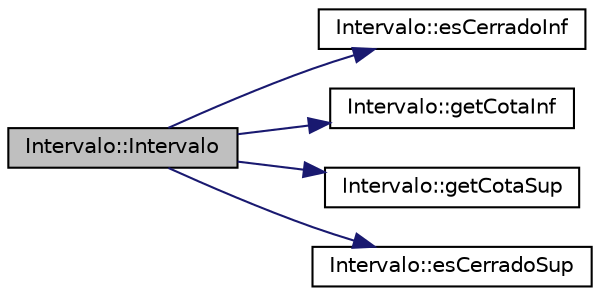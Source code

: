 digraph "Intervalo::Intervalo"
{
  edge [fontname="Helvetica",fontsize="10",labelfontname="Helvetica",labelfontsize="10"];
  node [fontname="Helvetica",fontsize="10",shape=record];
  rankdir="LR";
  Node1 [label="Intervalo::Intervalo",height=0.2,width=0.4,color="black", fillcolor="grey75", style="filled", fontcolor="black"];
  Node1 -> Node2 [color="midnightblue",fontsize="10",style="solid",fontname="Helvetica"];
  Node2 [label="Intervalo::esCerradoInf",height=0.2,width=0.4,color="black", fillcolor="white", style="filled",URL="$classIntervalo.html#a6737cfbda201a3a6e11a716d2568d322",tooltip="Consulta si el intervalo es cerrado en su cota inferior. "];
  Node1 -> Node3 [color="midnightblue",fontsize="10",style="solid",fontname="Helvetica"];
  Node3 [label="Intervalo::getCotaInf",height=0.2,width=0.4,color="black", fillcolor="white", style="filled",URL="$classIntervalo.html#af8170b68c6d6a63192db6685b90f782f",tooltip="Devuelve la cota inferior del intervalo. "];
  Node1 -> Node4 [color="midnightblue",fontsize="10",style="solid",fontname="Helvetica"];
  Node4 [label="Intervalo::getCotaSup",height=0.2,width=0.4,color="black", fillcolor="white", style="filled",URL="$classIntervalo.html#a7f8ff94ce16f90a81a3c55f36044893b",tooltip="Devuelve la cota superior del intervalo. "];
  Node1 -> Node5 [color="midnightblue",fontsize="10",style="solid",fontname="Helvetica"];
  Node5 [label="Intervalo::esCerradoSup",height=0.2,width=0.4,color="black", fillcolor="white", style="filled",URL="$classIntervalo.html#ad0c5573ee88ffbfda8f78454b78d91a6",tooltip="Consulta si el intervalo es cerrado en su cota superior. "];
}
